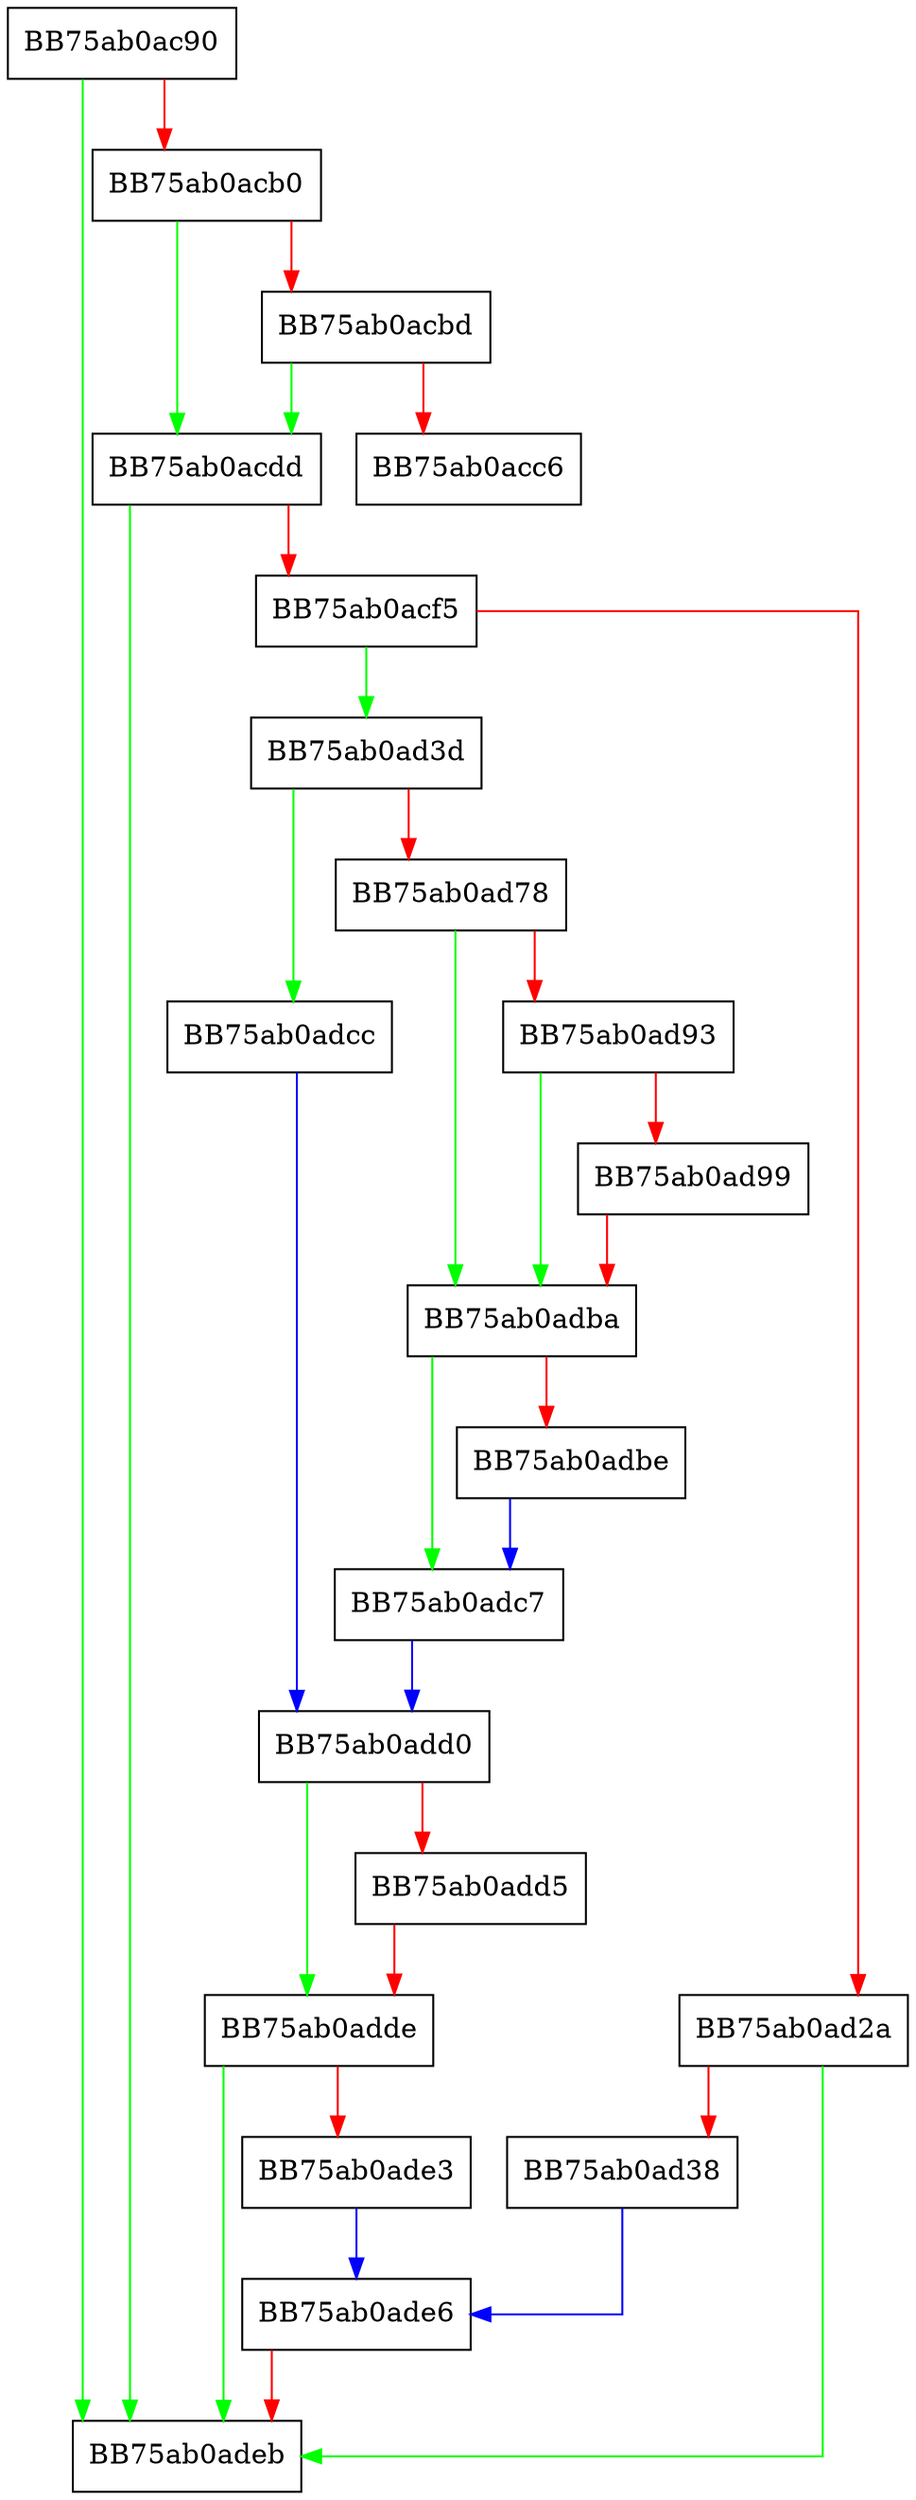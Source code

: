 digraph MoveFileW {
  node [shape="box"];
  graph [splines=ortho];
  BB75ab0ac90 -> BB75ab0adeb [color="green"];
  BB75ab0ac90 -> BB75ab0acb0 [color="red"];
  BB75ab0acb0 -> BB75ab0acdd [color="green"];
  BB75ab0acb0 -> BB75ab0acbd [color="red"];
  BB75ab0acbd -> BB75ab0acdd [color="green"];
  BB75ab0acbd -> BB75ab0acc6 [color="red"];
  BB75ab0acdd -> BB75ab0adeb [color="green"];
  BB75ab0acdd -> BB75ab0acf5 [color="red"];
  BB75ab0acf5 -> BB75ab0ad3d [color="green"];
  BB75ab0acf5 -> BB75ab0ad2a [color="red"];
  BB75ab0ad2a -> BB75ab0adeb [color="green"];
  BB75ab0ad2a -> BB75ab0ad38 [color="red"];
  BB75ab0ad38 -> BB75ab0ade6 [color="blue"];
  BB75ab0ad3d -> BB75ab0adcc [color="green"];
  BB75ab0ad3d -> BB75ab0ad78 [color="red"];
  BB75ab0ad78 -> BB75ab0adba [color="green"];
  BB75ab0ad78 -> BB75ab0ad93 [color="red"];
  BB75ab0ad93 -> BB75ab0adba [color="green"];
  BB75ab0ad93 -> BB75ab0ad99 [color="red"];
  BB75ab0ad99 -> BB75ab0adba [color="red"];
  BB75ab0adba -> BB75ab0adc7 [color="green"];
  BB75ab0adba -> BB75ab0adbe [color="red"];
  BB75ab0adbe -> BB75ab0adc7 [color="blue"];
  BB75ab0adc7 -> BB75ab0add0 [color="blue"];
  BB75ab0adcc -> BB75ab0add0 [color="blue"];
  BB75ab0add0 -> BB75ab0adde [color="green"];
  BB75ab0add0 -> BB75ab0add5 [color="red"];
  BB75ab0add5 -> BB75ab0adde [color="red"];
  BB75ab0adde -> BB75ab0adeb [color="green"];
  BB75ab0adde -> BB75ab0ade3 [color="red"];
  BB75ab0ade3 -> BB75ab0ade6 [color="blue"];
  BB75ab0ade6 -> BB75ab0adeb [color="red"];
}